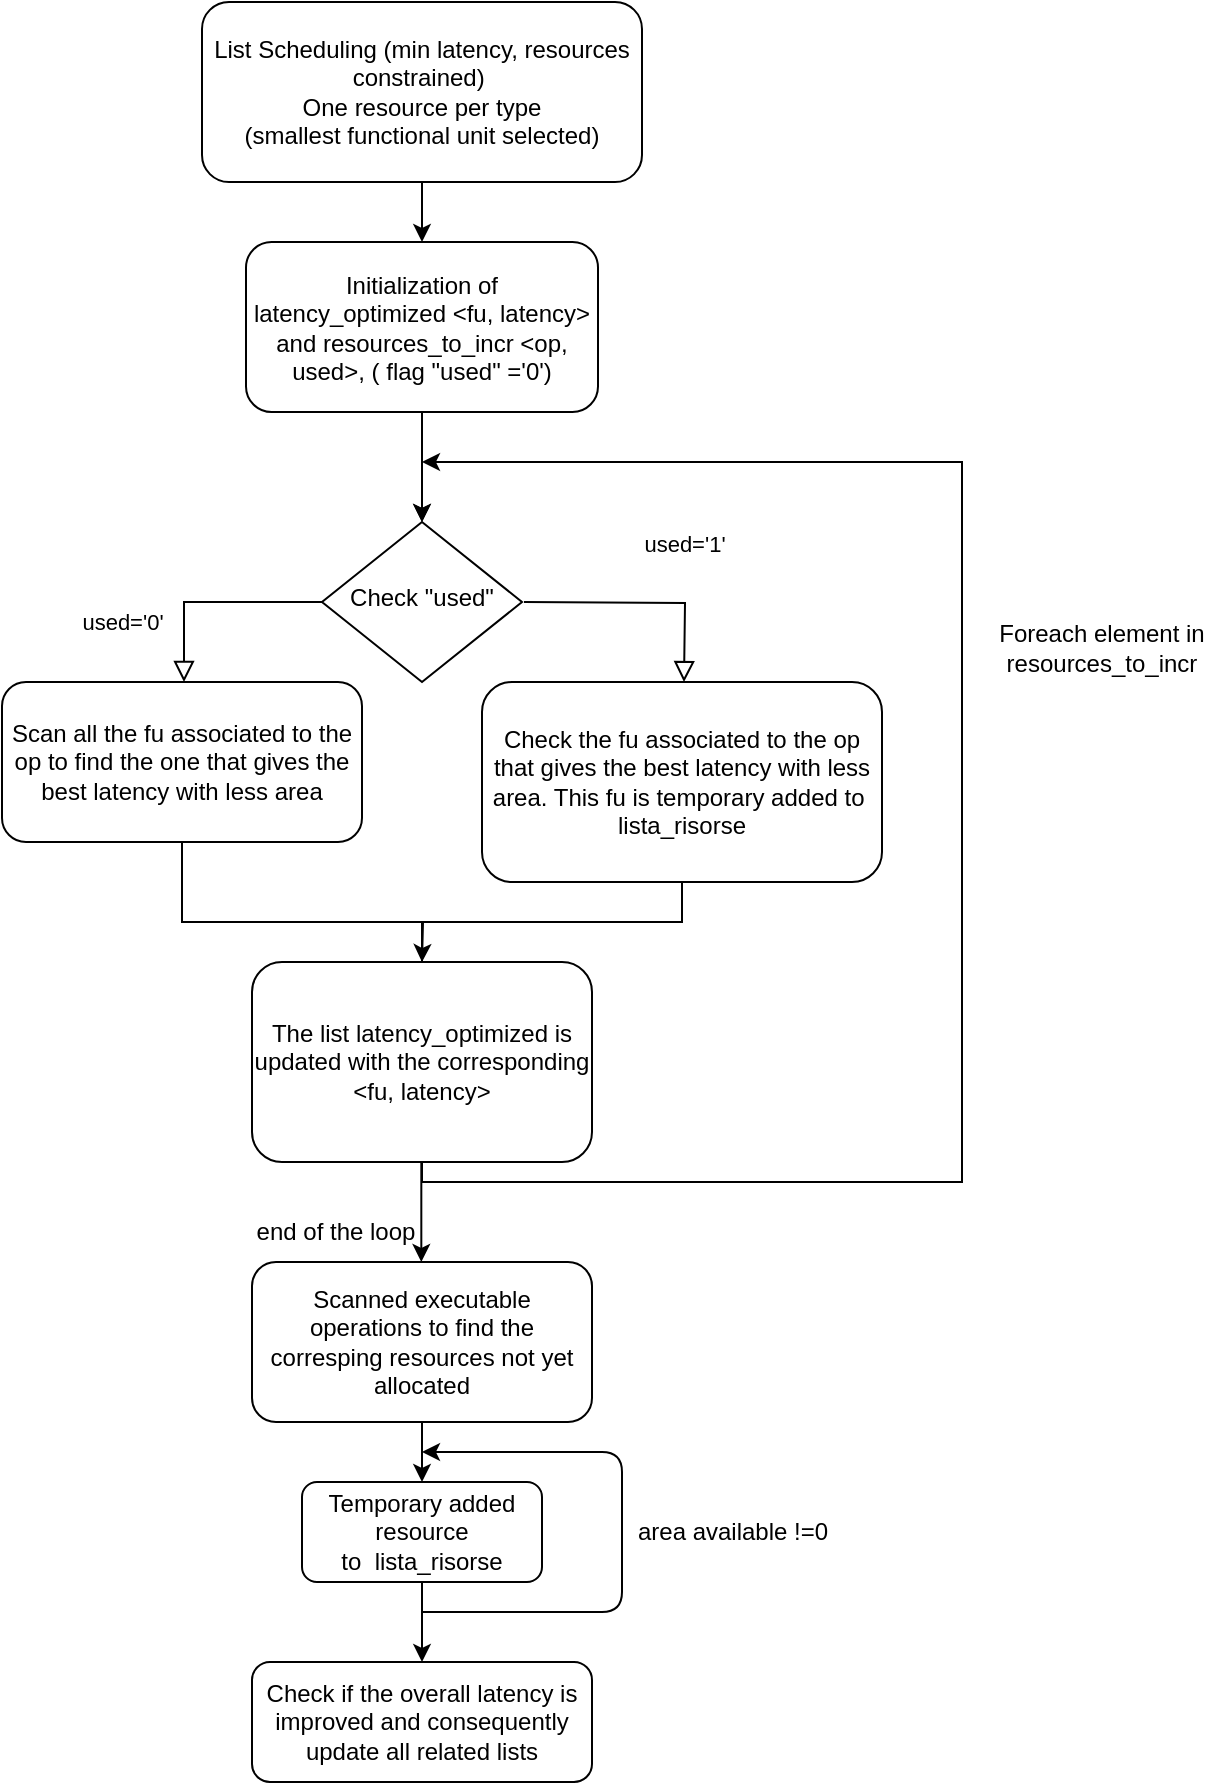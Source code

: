 <mxfile version="14.7.3" type="github">
  <diagram id="C5RBs43oDa-KdzZeNtuy" name="Page-1">
    <mxGraphModel dx="1038" dy="1716" grid="1" gridSize="10" guides="1" tooltips="1" connect="1" arrows="1" fold="1" page="1" pageScale="1" pageWidth="827" pageHeight="1169" math="0" shadow="0">
      <root>
        <mxCell id="WIyWlLk6GJQsqaUBKTNV-0" />
        <mxCell id="WIyWlLk6GJQsqaUBKTNV-1" parent="WIyWlLk6GJQsqaUBKTNV-0" />
        <mxCell id="enkGTG043NM4yIpSYiS5-14" value="" style="edgeStyle=orthogonalEdgeStyle;rounded=0;orthogonalLoop=1;jettySize=auto;html=1;" edge="1" parent="WIyWlLk6GJQsqaUBKTNV-1" source="WIyWlLk6GJQsqaUBKTNV-3" target="62lgIi-LjrvPgBXsF704-0">
          <mxGeometry relative="1" as="geometry" />
        </mxCell>
        <mxCell id="WIyWlLk6GJQsqaUBKTNV-3" value="List Scheduling (min latency, resources constrained)&amp;nbsp;&lt;br&gt;One resource per type &lt;br&gt;(smallest functional unit selected)" style="rounded=1;whiteSpace=wrap;html=1;fontSize=12;glass=0;strokeWidth=1;shadow=0;" parent="WIyWlLk6GJQsqaUBKTNV-1" vertex="1">
          <mxGeometry x="230" y="-20" width="220" height="90" as="geometry" />
        </mxCell>
        <mxCell id="WIyWlLk6GJQsqaUBKTNV-4" value="used=&#39;0&#39;" style="rounded=0;html=1;jettySize=auto;orthogonalLoop=1;fontSize=11;endArrow=block;endFill=0;endSize=8;strokeWidth=1;shadow=0;labelBackgroundColor=none;edgeStyle=orthogonalEdgeStyle;" parent="WIyWlLk6GJQsqaUBKTNV-1" edge="1">
          <mxGeometry x="0.455" y="-31" relative="1" as="geometry">
            <mxPoint as="offset" />
            <mxPoint x="291" y="280" as="sourcePoint" />
            <mxPoint x="221" y="320" as="targetPoint" />
            <Array as="points">
              <mxPoint x="221" y="280" />
            </Array>
          </mxGeometry>
        </mxCell>
        <mxCell id="WIyWlLk6GJQsqaUBKTNV-6" value="Check &quot;used&quot;" style="rhombus;whiteSpace=wrap;html=1;shadow=0;fontFamily=Helvetica;fontSize=12;align=center;strokeWidth=1;spacing=6;spacingTop=-4;" parent="WIyWlLk6GJQsqaUBKTNV-1" vertex="1">
          <mxGeometry x="290" y="240" width="100" height="80" as="geometry" />
        </mxCell>
        <mxCell id="WIyWlLk6GJQsqaUBKTNV-8" value="used=&#39;1&#39;" style="rounded=0;html=1;jettySize=auto;orthogonalLoop=1;fontSize=11;endArrow=block;endFill=0;endSize=8;strokeWidth=1;shadow=0;labelBackgroundColor=none;edgeStyle=orthogonalEdgeStyle;" parent="WIyWlLk6GJQsqaUBKTNV-1" edge="1">
          <mxGeometry x="0.333" y="29" relative="1" as="geometry">
            <mxPoint as="offset" />
            <mxPoint x="391" y="280" as="sourcePoint" />
            <mxPoint x="471" y="320" as="targetPoint" />
          </mxGeometry>
        </mxCell>
        <mxCell id="62lgIi-LjrvPgBXsF704-30" value="" style="edgeStyle=orthogonalEdgeStyle;rounded=0;orthogonalLoop=1;jettySize=auto;html=1;" parent="WIyWlLk6GJQsqaUBKTNV-1" source="62lgIi-LjrvPgBXsF704-0" target="WIyWlLk6GJQsqaUBKTNV-6" edge="1">
          <mxGeometry relative="1" as="geometry" />
        </mxCell>
        <mxCell id="62lgIi-LjrvPgBXsF704-0" value="Initialization of latency_optimized &amp;lt;fu, latency&amp;gt; and resources_to_incr &amp;lt;op, used&amp;gt;, ( flag &quot;used&quot; =&#39;0&#39;)" style="rounded=1;whiteSpace=wrap;html=1;" parent="WIyWlLk6GJQsqaUBKTNV-1" vertex="1">
          <mxGeometry x="252" y="100" width="176" height="85" as="geometry" />
        </mxCell>
        <mxCell id="62lgIi-LjrvPgBXsF704-6" value="" style="endArrow=classic;html=1;entryX=0.5;entryY=0;entryDx=0;entryDy=0;" parent="WIyWlLk6GJQsqaUBKTNV-1" target="WIyWlLk6GJQsqaUBKTNV-6" edge="1">
          <mxGeometry width="50" height="50" relative="1" as="geometry">
            <mxPoint x="340" y="189" as="sourcePoint" />
            <mxPoint x="410" y="250" as="targetPoint" />
          </mxGeometry>
        </mxCell>
        <mxCell id="62lgIi-LjrvPgBXsF704-26" style="edgeStyle=orthogonalEdgeStyle;rounded=0;orthogonalLoop=1;jettySize=auto;html=1;exitX=0.5;exitY=1;exitDx=0;exitDy=0;" parent="WIyWlLk6GJQsqaUBKTNV-1" source="62lgIi-LjrvPgBXsF704-11" edge="1">
          <mxGeometry relative="1" as="geometry">
            <mxPoint x="340" y="540" as="targetPoint" />
            <Array as="points">
              <mxPoint x="220" y="440" />
              <mxPoint x="340" y="440" />
            </Array>
          </mxGeometry>
        </mxCell>
        <mxCell id="62lgIi-LjrvPgBXsF704-11" value="Scan all the fu associated to the op to find the one that gives the best latency with less area" style="rounded=1;whiteSpace=wrap;html=1;fontSize=12;glass=0;strokeWidth=1;shadow=0;" parent="WIyWlLk6GJQsqaUBKTNV-1" vertex="1">
          <mxGeometry x="130" y="320" width="180" height="80" as="geometry" />
        </mxCell>
        <mxCell id="62lgIi-LjrvPgBXsF704-28" style="edgeStyle=orthogonalEdgeStyle;rounded=0;orthogonalLoop=1;jettySize=auto;html=1;exitX=0.5;exitY=1;exitDx=0;exitDy=0;" parent="WIyWlLk6GJQsqaUBKTNV-1" source="62lgIi-LjrvPgBXsF704-12" edge="1">
          <mxGeometry relative="1" as="geometry">
            <mxPoint x="340" y="210" as="targetPoint" />
            <Array as="points">
              <mxPoint x="340" y="570" />
              <mxPoint x="610" y="570" />
              <mxPoint x="610" y="210" />
            </Array>
          </mxGeometry>
        </mxCell>
        <mxCell id="62lgIi-LjrvPgBXsF704-12" value="The list latency_optimized is updated with the corresponding &amp;lt;fu, latency&amp;gt;" style="whiteSpace=wrap;html=1;rounded=1;shadow=0;strokeWidth=1;glass=0;" parent="WIyWlLk6GJQsqaUBKTNV-1" vertex="1">
          <mxGeometry x="255" y="460" width="170" height="100" as="geometry" />
        </mxCell>
        <mxCell id="62lgIi-LjrvPgBXsF704-27" style="edgeStyle=orthogonalEdgeStyle;rounded=0;orthogonalLoop=1;jettySize=auto;html=1;exitX=0.5;exitY=1;exitDx=0;exitDy=0;" parent="WIyWlLk6GJQsqaUBKTNV-1" source="62lgIi-LjrvPgBXsF704-14" edge="1">
          <mxGeometry relative="1" as="geometry">
            <mxPoint x="340" y="460" as="targetPoint" />
          </mxGeometry>
        </mxCell>
        <mxCell id="62lgIi-LjrvPgBXsF704-14" value="Check the fu associated to the op that gives the best latency with less area. This fu is temporary added to&amp;nbsp; lista_risorse" style="rounded=1;whiteSpace=wrap;html=1;" parent="WIyWlLk6GJQsqaUBKTNV-1" vertex="1">
          <mxGeometry x="370" y="320" width="200" height="100" as="geometry" />
        </mxCell>
        <mxCell id="62lgIi-LjrvPgBXsF704-29" value="Foreach element in resources_to_incr" style="text;html=1;strokeColor=none;fillColor=none;align=center;verticalAlign=middle;whiteSpace=wrap;rounded=0;" parent="WIyWlLk6GJQsqaUBKTNV-1" vertex="1">
          <mxGeometry x="620" y="275" width="120" height="55" as="geometry" />
        </mxCell>
        <mxCell id="enkGTG043NM4yIpSYiS5-3" value="" style="endArrow=classic;html=1;" edge="1" parent="WIyWlLk6GJQsqaUBKTNV-1">
          <mxGeometry width="50" height="50" relative="1" as="geometry">
            <mxPoint x="339.66" y="560" as="sourcePoint" />
            <mxPoint x="339.66" y="610" as="targetPoint" />
          </mxGeometry>
        </mxCell>
        <mxCell id="enkGTG043NM4yIpSYiS5-16" value="" style="edgeStyle=orthogonalEdgeStyle;rounded=0;orthogonalLoop=1;jettySize=auto;html=1;" edge="1" parent="WIyWlLk6GJQsqaUBKTNV-1" source="enkGTG043NM4yIpSYiS5-4" target="enkGTG043NM4yIpSYiS5-6">
          <mxGeometry relative="1" as="geometry" />
        </mxCell>
        <mxCell id="enkGTG043NM4yIpSYiS5-4" value="Scanned executable operations to find the corresping resources not yet allocated" style="rounded=1;whiteSpace=wrap;html=1;" vertex="1" parent="WIyWlLk6GJQsqaUBKTNV-1">
          <mxGeometry x="255" y="610" width="170" height="80" as="geometry" />
        </mxCell>
        <mxCell id="enkGTG043NM4yIpSYiS5-5" value="end of the loop" style="text;html=1;strokeColor=none;fillColor=none;align=center;verticalAlign=middle;whiteSpace=wrap;rounded=0;" vertex="1" parent="WIyWlLk6GJQsqaUBKTNV-1">
          <mxGeometry x="252" y="585" width="90" height="20" as="geometry" />
        </mxCell>
        <mxCell id="enkGTG043NM4yIpSYiS5-17" value="" style="edgeStyle=orthogonalEdgeStyle;rounded=0;orthogonalLoop=1;jettySize=auto;html=1;" edge="1" parent="WIyWlLk6GJQsqaUBKTNV-1" source="enkGTG043NM4yIpSYiS5-6" target="enkGTG043NM4yIpSYiS5-11">
          <mxGeometry relative="1" as="geometry" />
        </mxCell>
        <mxCell id="enkGTG043NM4yIpSYiS5-6" value="Temporary added resource&lt;br&gt;&amp;nbsp;to&amp;nbsp; lista_risorse&amp;nbsp;" style="rounded=1;whiteSpace=wrap;html=1;" vertex="1" parent="WIyWlLk6GJQsqaUBKTNV-1">
          <mxGeometry x="280" y="720" width="120" height="50" as="geometry" />
        </mxCell>
        <mxCell id="enkGTG043NM4yIpSYiS5-10" value="area available !=0" style="text;html=1;align=center;verticalAlign=middle;resizable=0;points=[];autosize=1;strokeColor=none;" vertex="1" parent="WIyWlLk6GJQsqaUBKTNV-1">
          <mxGeometry x="440" y="735" width="110" height="20" as="geometry" />
        </mxCell>
        <mxCell id="enkGTG043NM4yIpSYiS5-11" value="Check if the overall latency is improved and consequently update all related lists" style="rounded=1;whiteSpace=wrap;html=1;" vertex="1" parent="WIyWlLk6GJQsqaUBKTNV-1">
          <mxGeometry x="255" y="810" width="170" height="60" as="geometry" />
        </mxCell>
        <mxCell id="enkGTG043NM4yIpSYiS5-20" value="" style="endArrow=classic;html=1;" edge="1" parent="WIyWlLk6GJQsqaUBKTNV-1">
          <mxGeometry width="50" height="50" relative="1" as="geometry">
            <mxPoint x="340" y="785" as="sourcePoint" />
            <mxPoint x="340" y="705" as="targetPoint" />
            <Array as="points">
              <mxPoint x="440" y="785" />
              <mxPoint x="440" y="705" />
            </Array>
          </mxGeometry>
        </mxCell>
      </root>
    </mxGraphModel>
  </diagram>
</mxfile>

